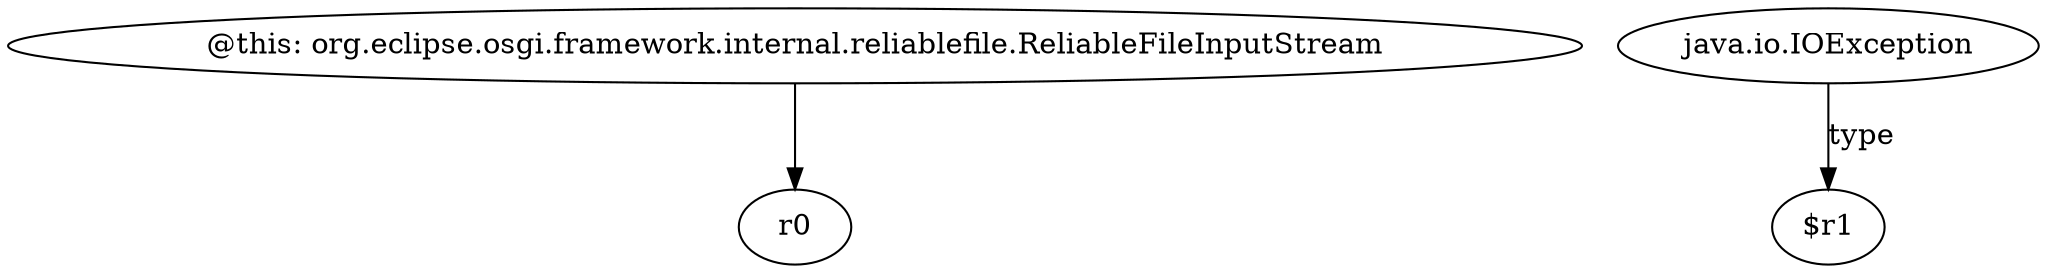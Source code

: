 digraph g {
0[label="@this: org.eclipse.osgi.framework.internal.reliablefile.ReliableFileInputStream"]
1[label="r0"]
0->1[label=""]
2[label="java.io.IOException"]
3[label="$r1"]
2->3[label="type"]
}